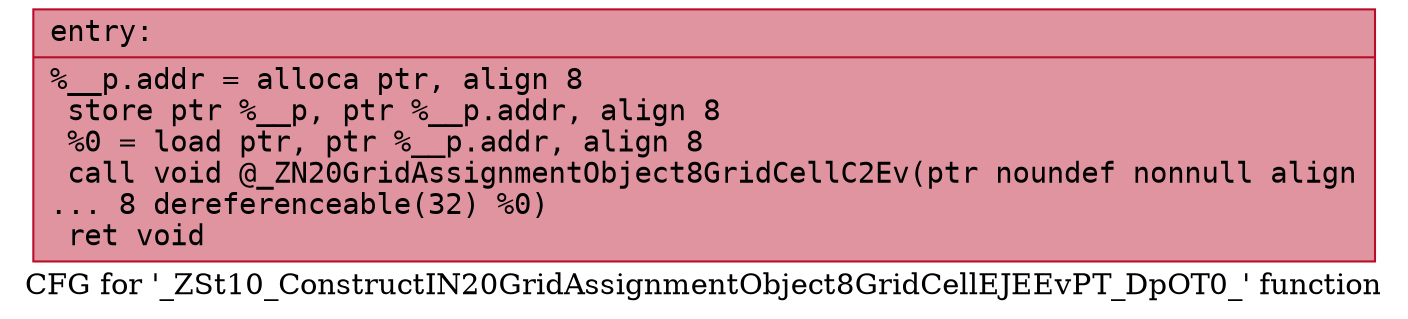 digraph "CFG for '_ZSt10_ConstructIN20GridAssignmentObject8GridCellEJEEvPT_DpOT0_' function" {
	label="CFG for '_ZSt10_ConstructIN20GridAssignmentObject8GridCellEJEEvPT_DpOT0_' function";

	Node0x564619450e30 [shape=record,color="#b70d28ff", style=filled, fillcolor="#b70d2870" fontname="Courier",label="{entry:\l|  %__p.addr = alloca ptr, align 8\l  store ptr %__p, ptr %__p.addr, align 8\l  %0 = load ptr, ptr %__p.addr, align 8\l  call void @_ZN20GridAssignmentObject8GridCellC2Ev(ptr noundef nonnull align\l... 8 dereferenceable(32) %0)\l  ret void\l}"];
}
